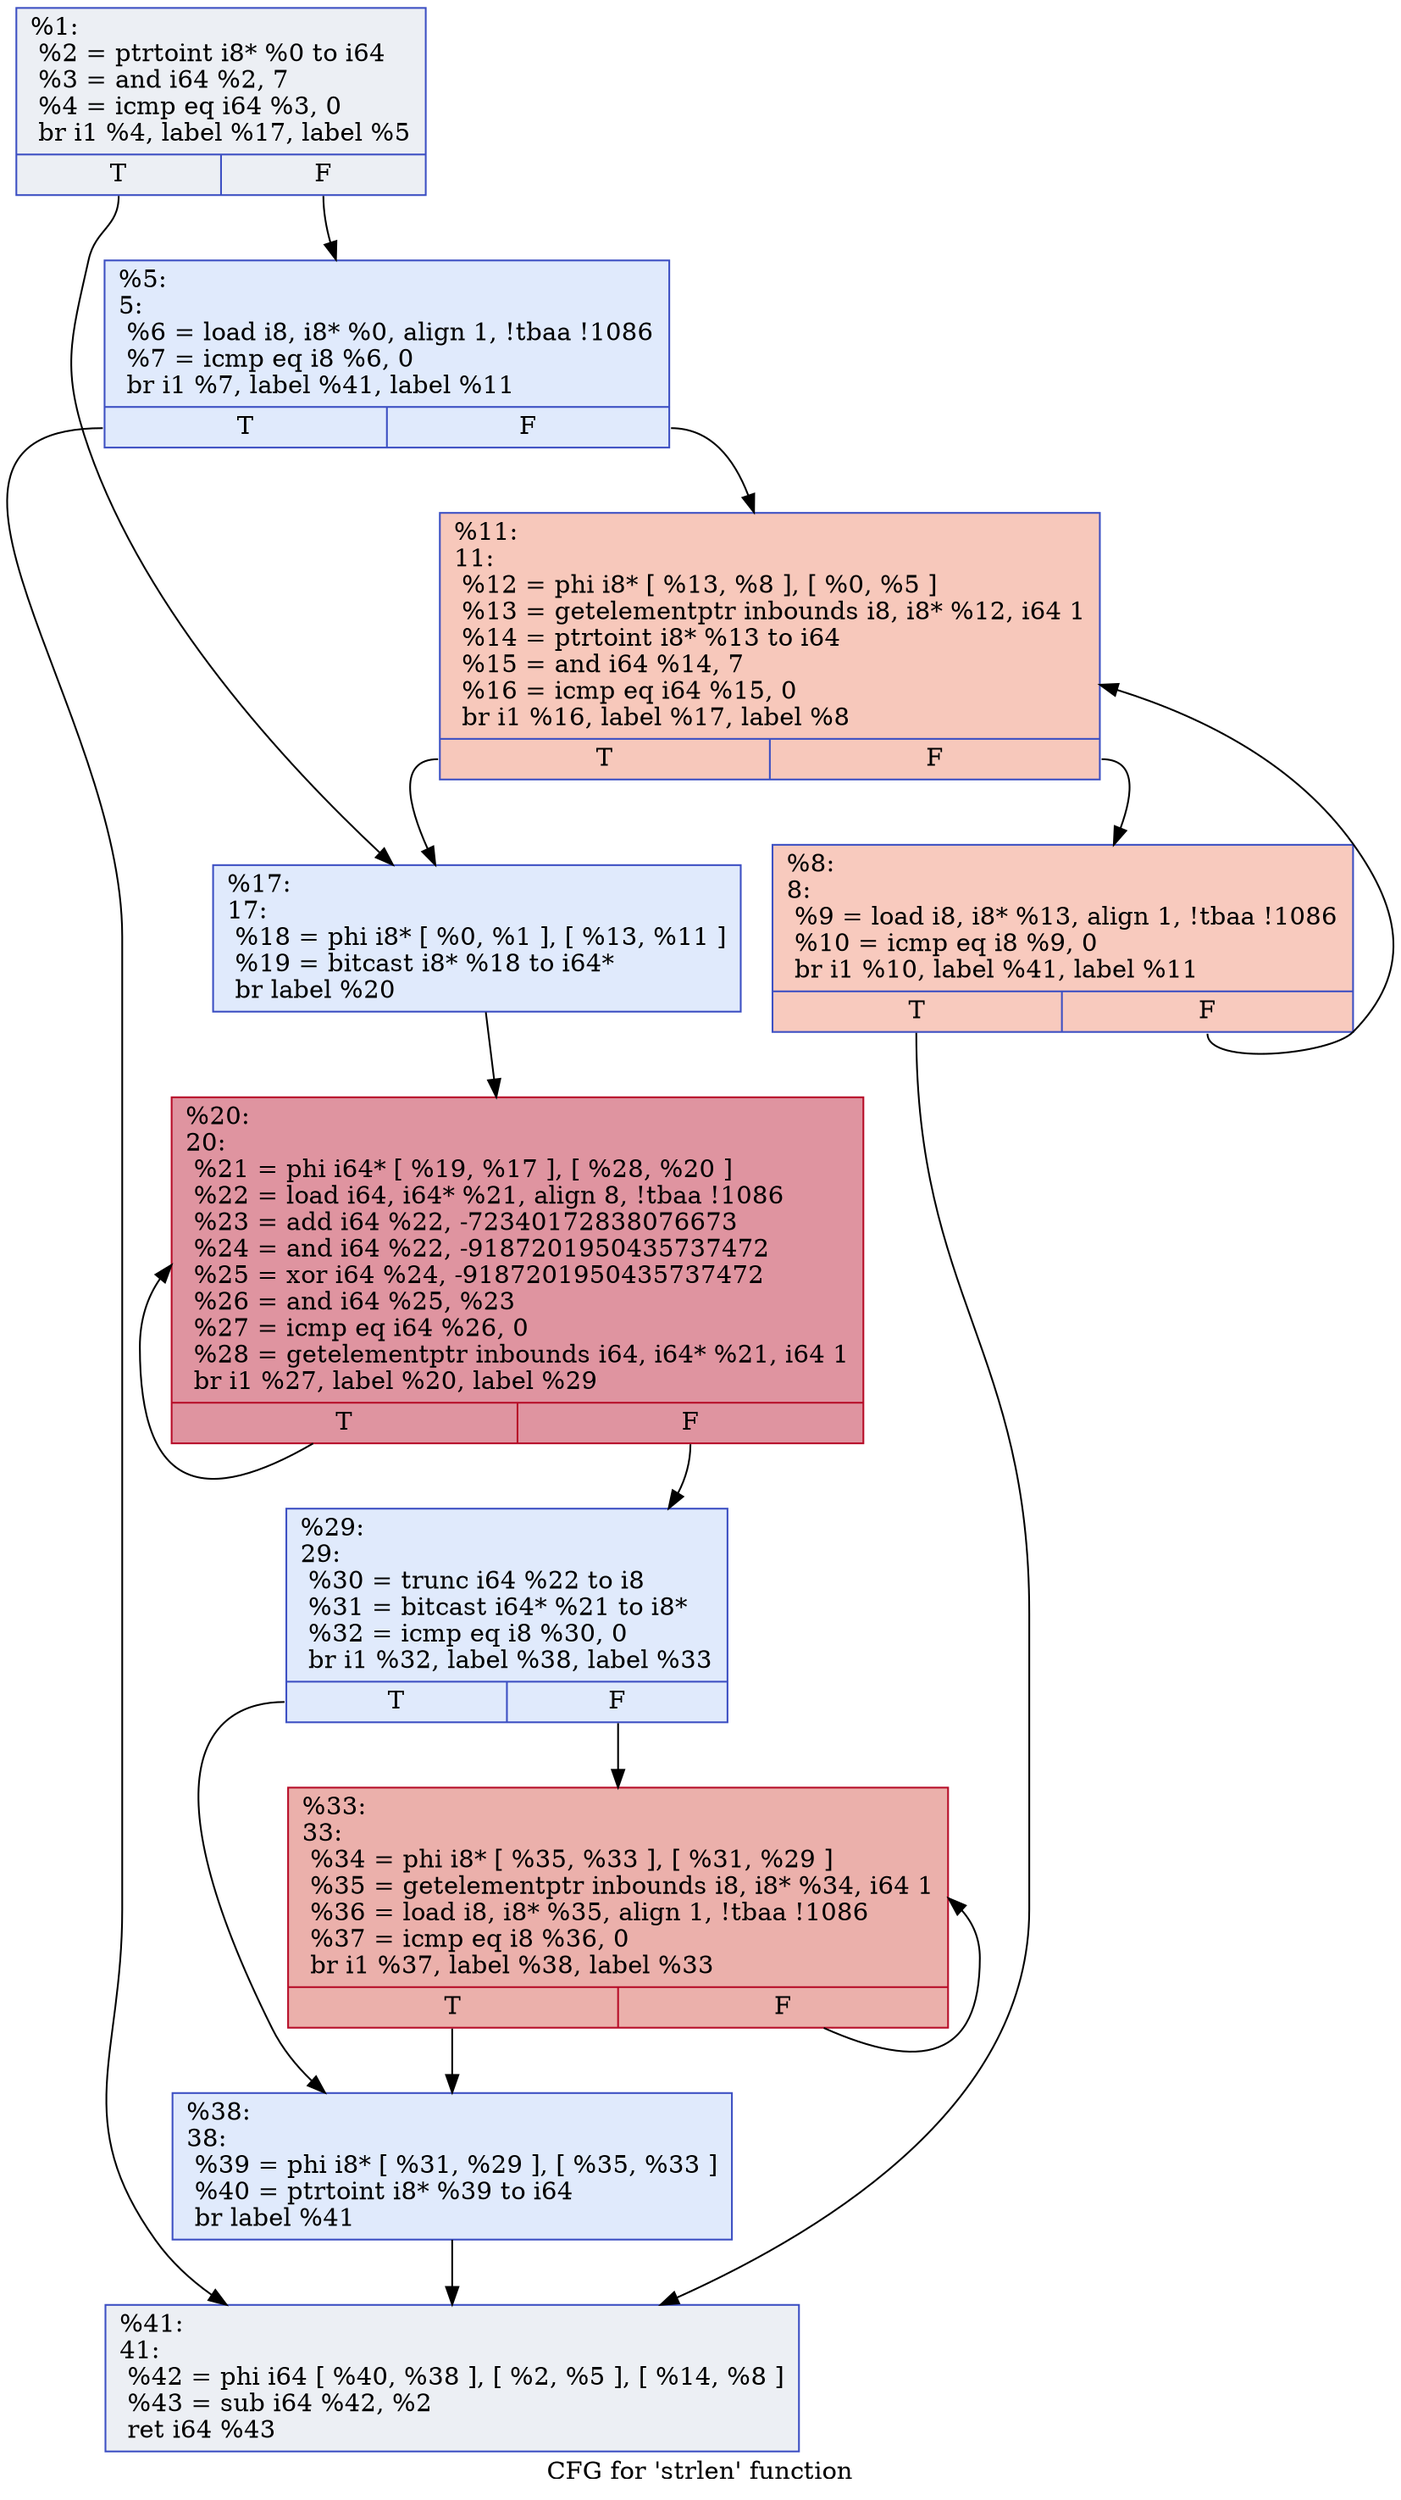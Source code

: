 digraph "CFG for 'strlen' function" {
	label="CFG for 'strlen' function";

	Node0x2554ac0 [shape=record,color="#3d50c3ff", style=filled, fillcolor="#d4dbe670",label="{%1:\l  %2 = ptrtoint i8* %0 to i64\l  %3 = and i64 %2, 7\l  %4 = icmp eq i64 %3, 0\l  br i1 %4, label %17, label %5\l|{<s0>T|<s1>F}}"];
	Node0x2554ac0:s0 -> Node0x2554e50;
	Node0x2554ac0:s1 -> Node0x2554d60;
	Node0x2554d60 [shape=record,color="#3d50c3ff", style=filled, fillcolor="#b9d0f970",label="{%5:\l5:                                                \l  %6 = load i8, i8* %0, align 1, !tbaa !1086\l  %7 = icmp eq i8 %6, 0\l  br i1 %7, label %41, label %11\l|{<s0>T|<s1>F}}"];
	Node0x2554d60:s0 -> Node0x2554fe0;
	Node0x2554d60:s1 -> Node0x2554e00;
	Node0x2554db0 [shape=record,color="#3d50c3ff", style=filled, fillcolor="#ef886b70",label="{%8:\l8:                                                \l  %9 = load i8, i8* %13, align 1, !tbaa !1086\l  %10 = icmp eq i8 %9, 0\l  br i1 %10, label %41, label %11\l|{<s0>T|<s1>F}}"];
	Node0x2554db0:s0 -> Node0x2554fe0;
	Node0x2554db0:s1 -> Node0x2554e00;
	Node0x2554e00 [shape=record,color="#3d50c3ff", style=filled, fillcolor="#ed836670",label="{%11:\l11:                                               \l  %12 = phi i8* [ %13, %8 ], [ %0, %5 ]\l  %13 = getelementptr inbounds i8, i8* %12, i64 1\l  %14 = ptrtoint i8* %13 to i64\l  %15 = and i64 %14, 7\l  %16 = icmp eq i64 %15, 0\l  br i1 %16, label %17, label %8\l|{<s0>T|<s1>F}}"];
	Node0x2554e00:s0 -> Node0x2554e50;
	Node0x2554e00:s1 -> Node0x2554db0;
	Node0x2554e50 [shape=record,color="#3d50c3ff", style=filled, fillcolor="#b9d0f970",label="{%17:\l17:                                               \l  %18 = phi i8* [ %0, %1 ], [ %13, %11 ]\l  %19 = bitcast i8* %18 to i64*\l  br label %20\l}"];
	Node0x2554e50 -> Node0x2554ea0;
	Node0x2554ea0 [shape=record,color="#b70d28ff", style=filled, fillcolor="#b70d2870",label="{%20:\l20:                                               \l  %21 = phi i64* [ %19, %17 ], [ %28, %20 ]\l  %22 = load i64, i64* %21, align 8, !tbaa !1086\l  %23 = add i64 %22, -72340172838076673\l  %24 = and i64 %22, -9187201950435737472\l  %25 = xor i64 %24, -9187201950435737472\l  %26 = and i64 %25, %23\l  %27 = icmp eq i64 %26, 0\l  %28 = getelementptr inbounds i64, i64* %21, i64 1\l  br i1 %27, label %20, label %29\l|{<s0>T|<s1>F}}"];
	Node0x2554ea0:s0 -> Node0x2554ea0;
	Node0x2554ea0:s1 -> Node0x2554ef0;
	Node0x2554ef0 [shape=record,color="#3d50c3ff", style=filled, fillcolor="#b9d0f970",label="{%29:\l29:                                               \l  %30 = trunc i64 %22 to i8\l  %31 = bitcast i64* %21 to i8*\l  %32 = icmp eq i8 %30, 0\l  br i1 %32, label %38, label %33\l|{<s0>T|<s1>F}}"];
	Node0x2554ef0:s0 -> Node0x2554f90;
	Node0x2554ef0:s1 -> Node0x2554f40;
	Node0x2554f40 [shape=record,color="#b70d28ff", style=filled, fillcolor="#d24b4070",label="{%33:\l33:                                               \l  %34 = phi i8* [ %35, %33 ], [ %31, %29 ]\l  %35 = getelementptr inbounds i8, i8* %34, i64 1\l  %36 = load i8, i8* %35, align 1, !tbaa !1086\l  %37 = icmp eq i8 %36, 0\l  br i1 %37, label %38, label %33\l|{<s0>T|<s1>F}}"];
	Node0x2554f40:s0 -> Node0x2554f90;
	Node0x2554f40:s1 -> Node0x2554f40;
	Node0x2554f90 [shape=record,color="#3d50c3ff", style=filled, fillcolor="#b9d0f970",label="{%38:\l38:                                               \l  %39 = phi i8* [ %31, %29 ], [ %35, %33 ]\l  %40 = ptrtoint i8* %39 to i64\l  br label %41\l}"];
	Node0x2554f90 -> Node0x2554fe0;
	Node0x2554fe0 [shape=record,color="#3d50c3ff", style=filled, fillcolor="#d4dbe670",label="{%41:\l41:                                               \l  %42 = phi i64 [ %40, %38 ], [ %2, %5 ], [ %14, %8 ]\l  %43 = sub i64 %42, %2\l  ret i64 %43\l}"];
}
